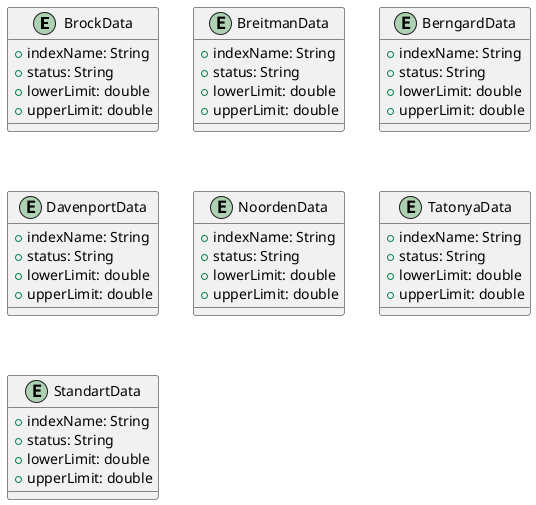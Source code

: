 @startuml
entity BrockData {
    + indexName: String
    + status: String
    + lowerLimit: double
    + upperLimit: double
}

entity BreitmanData {
    + indexName: String
    + status: String
    + lowerLimit: double
    + upperLimit: double
}

entity BerngardData {
    + indexName: String
    + status: String
    + lowerLimit: double
    + upperLimit: double
}

entity DavenportData {
    + indexName: String
    + status: String
    + lowerLimit: double
    + upperLimit: double
}

entity NoordenData {
    + indexName: String
    + status: String
    + lowerLimit: double
    + upperLimit: double
}

entity TatonyaData {
    + indexName: String
    + status: String
    + lowerLimit: double
    + upperLimit: double
}

entity StandartData {
    + indexName: String
    + status: String
    + lowerLimit: double
    + upperLimit: double
}
@enduml
